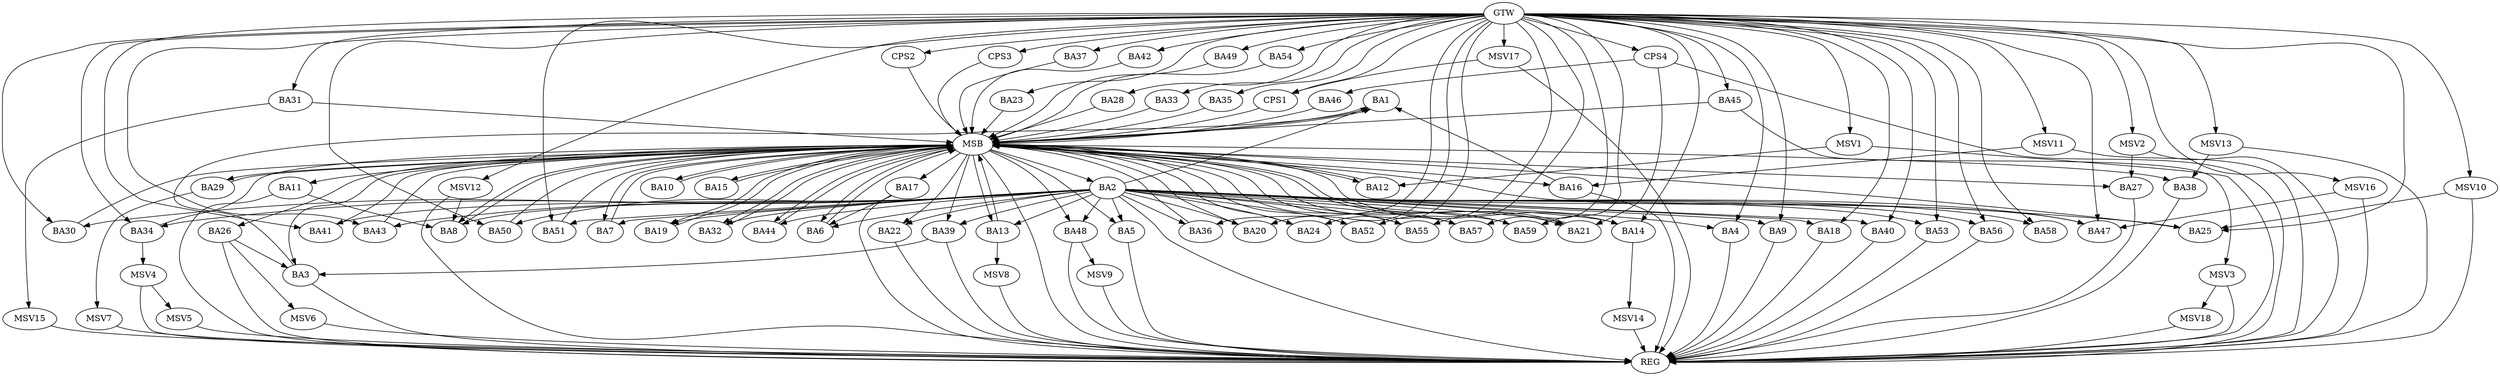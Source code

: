 strict digraph G {
  BA1 [ label="BA1" ];
  BA2 [ label="BA2" ];
  BA3 [ label="BA3" ];
  BA4 [ label="BA4" ];
  BA5 [ label="BA5" ];
  BA6 [ label="BA6" ];
  BA7 [ label="BA7" ];
  BA8 [ label="BA8" ];
  BA9 [ label="BA9" ];
  BA10 [ label="BA10" ];
  BA11 [ label="BA11" ];
  BA12 [ label="BA12" ];
  BA13 [ label="BA13" ];
  BA14 [ label="BA14" ];
  BA15 [ label="BA15" ];
  BA16 [ label="BA16" ];
  BA17 [ label="BA17" ];
  BA18 [ label="BA18" ];
  BA19 [ label="BA19" ];
  BA20 [ label="BA20" ];
  BA21 [ label="BA21" ];
  BA22 [ label="BA22" ];
  BA23 [ label="BA23" ];
  BA24 [ label="BA24" ];
  BA25 [ label="BA25" ];
  BA26 [ label="BA26" ];
  BA27 [ label="BA27" ];
  BA28 [ label="BA28" ];
  BA29 [ label="BA29" ];
  BA30 [ label="BA30" ];
  BA31 [ label="BA31" ];
  BA32 [ label="BA32" ];
  BA33 [ label="BA33" ];
  BA34 [ label="BA34" ];
  BA35 [ label="BA35" ];
  BA36 [ label="BA36" ];
  BA37 [ label="BA37" ];
  BA38 [ label="BA38" ];
  BA39 [ label="BA39" ];
  BA40 [ label="BA40" ];
  BA41 [ label="BA41" ];
  BA42 [ label="BA42" ];
  BA43 [ label="BA43" ];
  BA44 [ label="BA44" ];
  BA45 [ label="BA45" ];
  BA46 [ label="BA46" ];
  BA47 [ label="BA47" ];
  BA48 [ label="BA48" ];
  BA49 [ label="BA49" ];
  BA50 [ label="BA50" ];
  BA51 [ label="BA51" ];
  BA52 [ label="BA52" ];
  BA53 [ label="BA53" ];
  BA54 [ label="BA54" ];
  BA55 [ label="BA55" ];
  BA56 [ label="BA56" ];
  BA57 [ label="BA57" ];
  BA58 [ label="BA58" ];
  BA59 [ label="BA59" ];
  CPS1 [ label="CPS1" ];
  CPS2 [ label="CPS2" ];
  CPS3 [ label="CPS3" ];
  CPS4 [ label="CPS4" ];
  GTW [ label="GTW" ];
  REG [ label="REG" ];
  MSB [ label="MSB" ];
  MSV1 [ label="MSV1" ];
  MSV2 [ label="MSV2" ];
  MSV3 [ label="MSV3" ];
  MSV4 [ label="MSV4" ];
  MSV5 [ label="MSV5" ];
  MSV6 [ label="MSV6" ];
  MSV7 [ label="MSV7" ];
  MSV8 [ label="MSV8" ];
  MSV9 [ label="MSV9" ];
  MSV10 [ label="MSV10" ];
  MSV11 [ label="MSV11" ];
  MSV12 [ label="MSV12" ];
  MSV13 [ label="MSV13" ];
  MSV14 [ label="MSV14" ];
  MSV15 [ label="MSV15" ];
  MSV16 [ label="MSV16" ];
  MSV17 [ label="MSV17" ];
  MSV18 [ label="MSV18" ];
  BA2 -> BA1;
  BA3 -> BA1;
  BA11 -> BA8;
  BA16 -> BA1;
  BA17 -> BA6;
  BA26 -> BA3;
  BA39 -> BA3;
  CPS4 -> BA21;
  CPS4 -> BA46;
  GTW -> BA4;
  GTW -> BA9;
  GTW -> BA14;
  GTW -> BA18;
  GTW -> BA20;
  GTW -> BA23;
  GTW -> BA24;
  GTW -> BA25;
  GTW -> BA28;
  GTW -> BA30;
  GTW -> BA31;
  GTW -> BA33;
  GTW -> BA34;
  GTW -> BA35;
  GTW -> BA36;
  GTW -> BA37;
  GTW -> BA40;
  GTW -> BA41;
  GTW -> BA42;
  GTW -> BA43;
  GTW -> BA45;
  GTW -> BA47;
  GTW -> BA49;
  GTW -> BA50;
  GTW -> BA51;
  GTW -> BA52;
  GTW -> BA53;
  GTW -> BA54;
  GTW -> BA55;
  GTW -> BA56;
  GTW -> BA57;
  GTW -> BA58;
  GTW -> BA59;
  GTW -> CPS1;
  GTW -> CPS2;
  GTW -> CPS3;
  GTW -> CPS4;
  BA2 -> REG;
  BA3 -> REG;
  BA4 -> REG;
  BA5 -> REG;
  BA9 -> REG;
  BA11 -> REG;
  BA16 -> REG;
  BA17 -> REG;
  BA18 -> REG;
  BA22 -> REG;
  BA26 -> REG;
  BA27 -> REG;
  BA38 -> REG;
  BA39 -> REG;
  BA40 -> REG;
  BA48 -> REG;
  BA53 -> REG;
  BA56 -> REG;
  CPS4 -> REG;
  BA1 -> MSB;
  MSB -> BA2;
  MSB -> REG;
  BA6 -> MSB;
  MSB -> BA3;
  BA7 -> MSB;
  MSB -> BA1;
  BA8 -> MSB;
  MSB -> BA7;
  BA10 -> MSB;
  BA12 -> MSB;
  BA13 -> MSB;
  MSB -> BA5;
  BA14 -> MSB;
  MSB -> BA12;
  BA15 -> MSB;
  BA19 -> MSB;
  BA20 -> MSB;
  MSB -> BA11;
  BA21 -> MSB;
  BA23 -> MSB;
  MSB -> BA6;
  BA24 -> MSB;
  BA25 -> MSB;
  MSB -> BA16;
  BA28 -> MSB;
  MSB -> BA8;
  BA29 -> MSB;
  MSB -> BA13;
  BA30 -> MSB;
  BA31 -> MSB;
  BA32 -> MSB;
  MSB -> BA19;
  BA33 -> MSB;
  BA34 -> MSB;
  BA35 -> MSB;
  BA36 -> MSB;
  BA37 -> MSB;
  BA41 -> MSB;
  MSB -> BA26;
  BA42 -> MSB;
  BA43 -> MSB;
  BA44 -> MSB;
  MSB -> BA29;
  BA45 -> MSB;
  MSB -> BA21;
  BA46 -> MSB;
  BA47 -> MSB;
  BA49 -> MSB;
  BA50 -> MSB;
  BA51 -> MSB;
  MSB -> BA39;
  BA52 -> MSB;
  BA54 -> MSB;
  MSB -> BA10;
  BA55 -> MSB;
  MSB -> BA17;
  BA57 -> MSB;
  BA59 -> MSB;
  MSB -> BA32;
  CPS1 -> MSB;
  MSB -> BA27;
  MSB -> BA38;
  MSB -> BA22;
  MSB -> BA48;
  CPS2 -> MSB;
  MSB -> BA44;
  MSB -> BA15;
  CPS3 -> MSB;
  BA2 -> BA58;
  BA2 -> BA30;
  BA2 -> BA41;
  BA2 -> BA50;
  BA2 -> BA14;
  BA2 -> BA43;
  BA2 -> BA8;
  BA2 -> BA48;
  BA2 -> BA22;
  BA2 -> BA24;
  BA2 -> BA4;
  BA2 -> BA39;
  BA2 -> BA32;
  BA2 -> BA57;
  BA2 -> BA21;
  BA2 -> BA55;
  BA2 -> BA7;
  BA2 -> BA53;
  BA2 -> BA20;
  BA2 -> BA36;
  BA2 -> BA34;
  BA2 -> BA52;
  BA2 -> BA51;
  BA2 -> BA18;
  BA2 -> BA56;
  BA2 -> BA25;
  BA2 -> BA5;
  BA2 -> BA13;
  BA2 -> BA9;
  BA2 -> BA47;
  BA2 -> BA6;
  BA2 -> BA19;
  BA2 -> BA40;
  BA2 -> BA59;
  BA2 -> BA44;
  MSV1 -> BA12;
  GTW -> MSV1;
  MSV1 -> REG;
  MSV2 -> BA27;
  GTW -> MSV2;
  MSV2 -> REG;
  BA45 -> MSV3;
  MSV3 -> REG;
  BA34 -> MSV4;
  MSV4 -> REG;
  MSV4 -> MSV5;
  MSV5 -> REG;
  BA26 -> MSV6;
  MSV6 -> REG;
  BA29 -> MSV7;
  MSV7 -> REG;
  BA13 -> MSV8;
  MSV8 -> REG;
  BA48 -> MSV9;
  MSV9 -> REG;
  MSV10 -> BA25;
  GTW -> MSV10;
  MSV10 -> REG;
  MSV11 -> BA16;
  GTW -> MSV11;
  MSV11 -> REG;
  MSV12 -> BA8;
  GTW -> MSV12;
  MSV12 -> REG;
  MSV13 -> BA38;
  GTW -> MSV13;
  MSV13 -> REG;
  BA14 -> MSV14;
  MSV14 -> REG;
  BA31 -> MSV15;
  MSV15 -> REG;
  MSV16 -> BA47;
  GTW -> MSV16;
  MSV16 -> REG;
  MSV17 -> CPS1;
  GTW -> MSV17;
  MSV17 -> REG;
  MSV3 -> MSV18;
  MSV18 -> REG;
}
